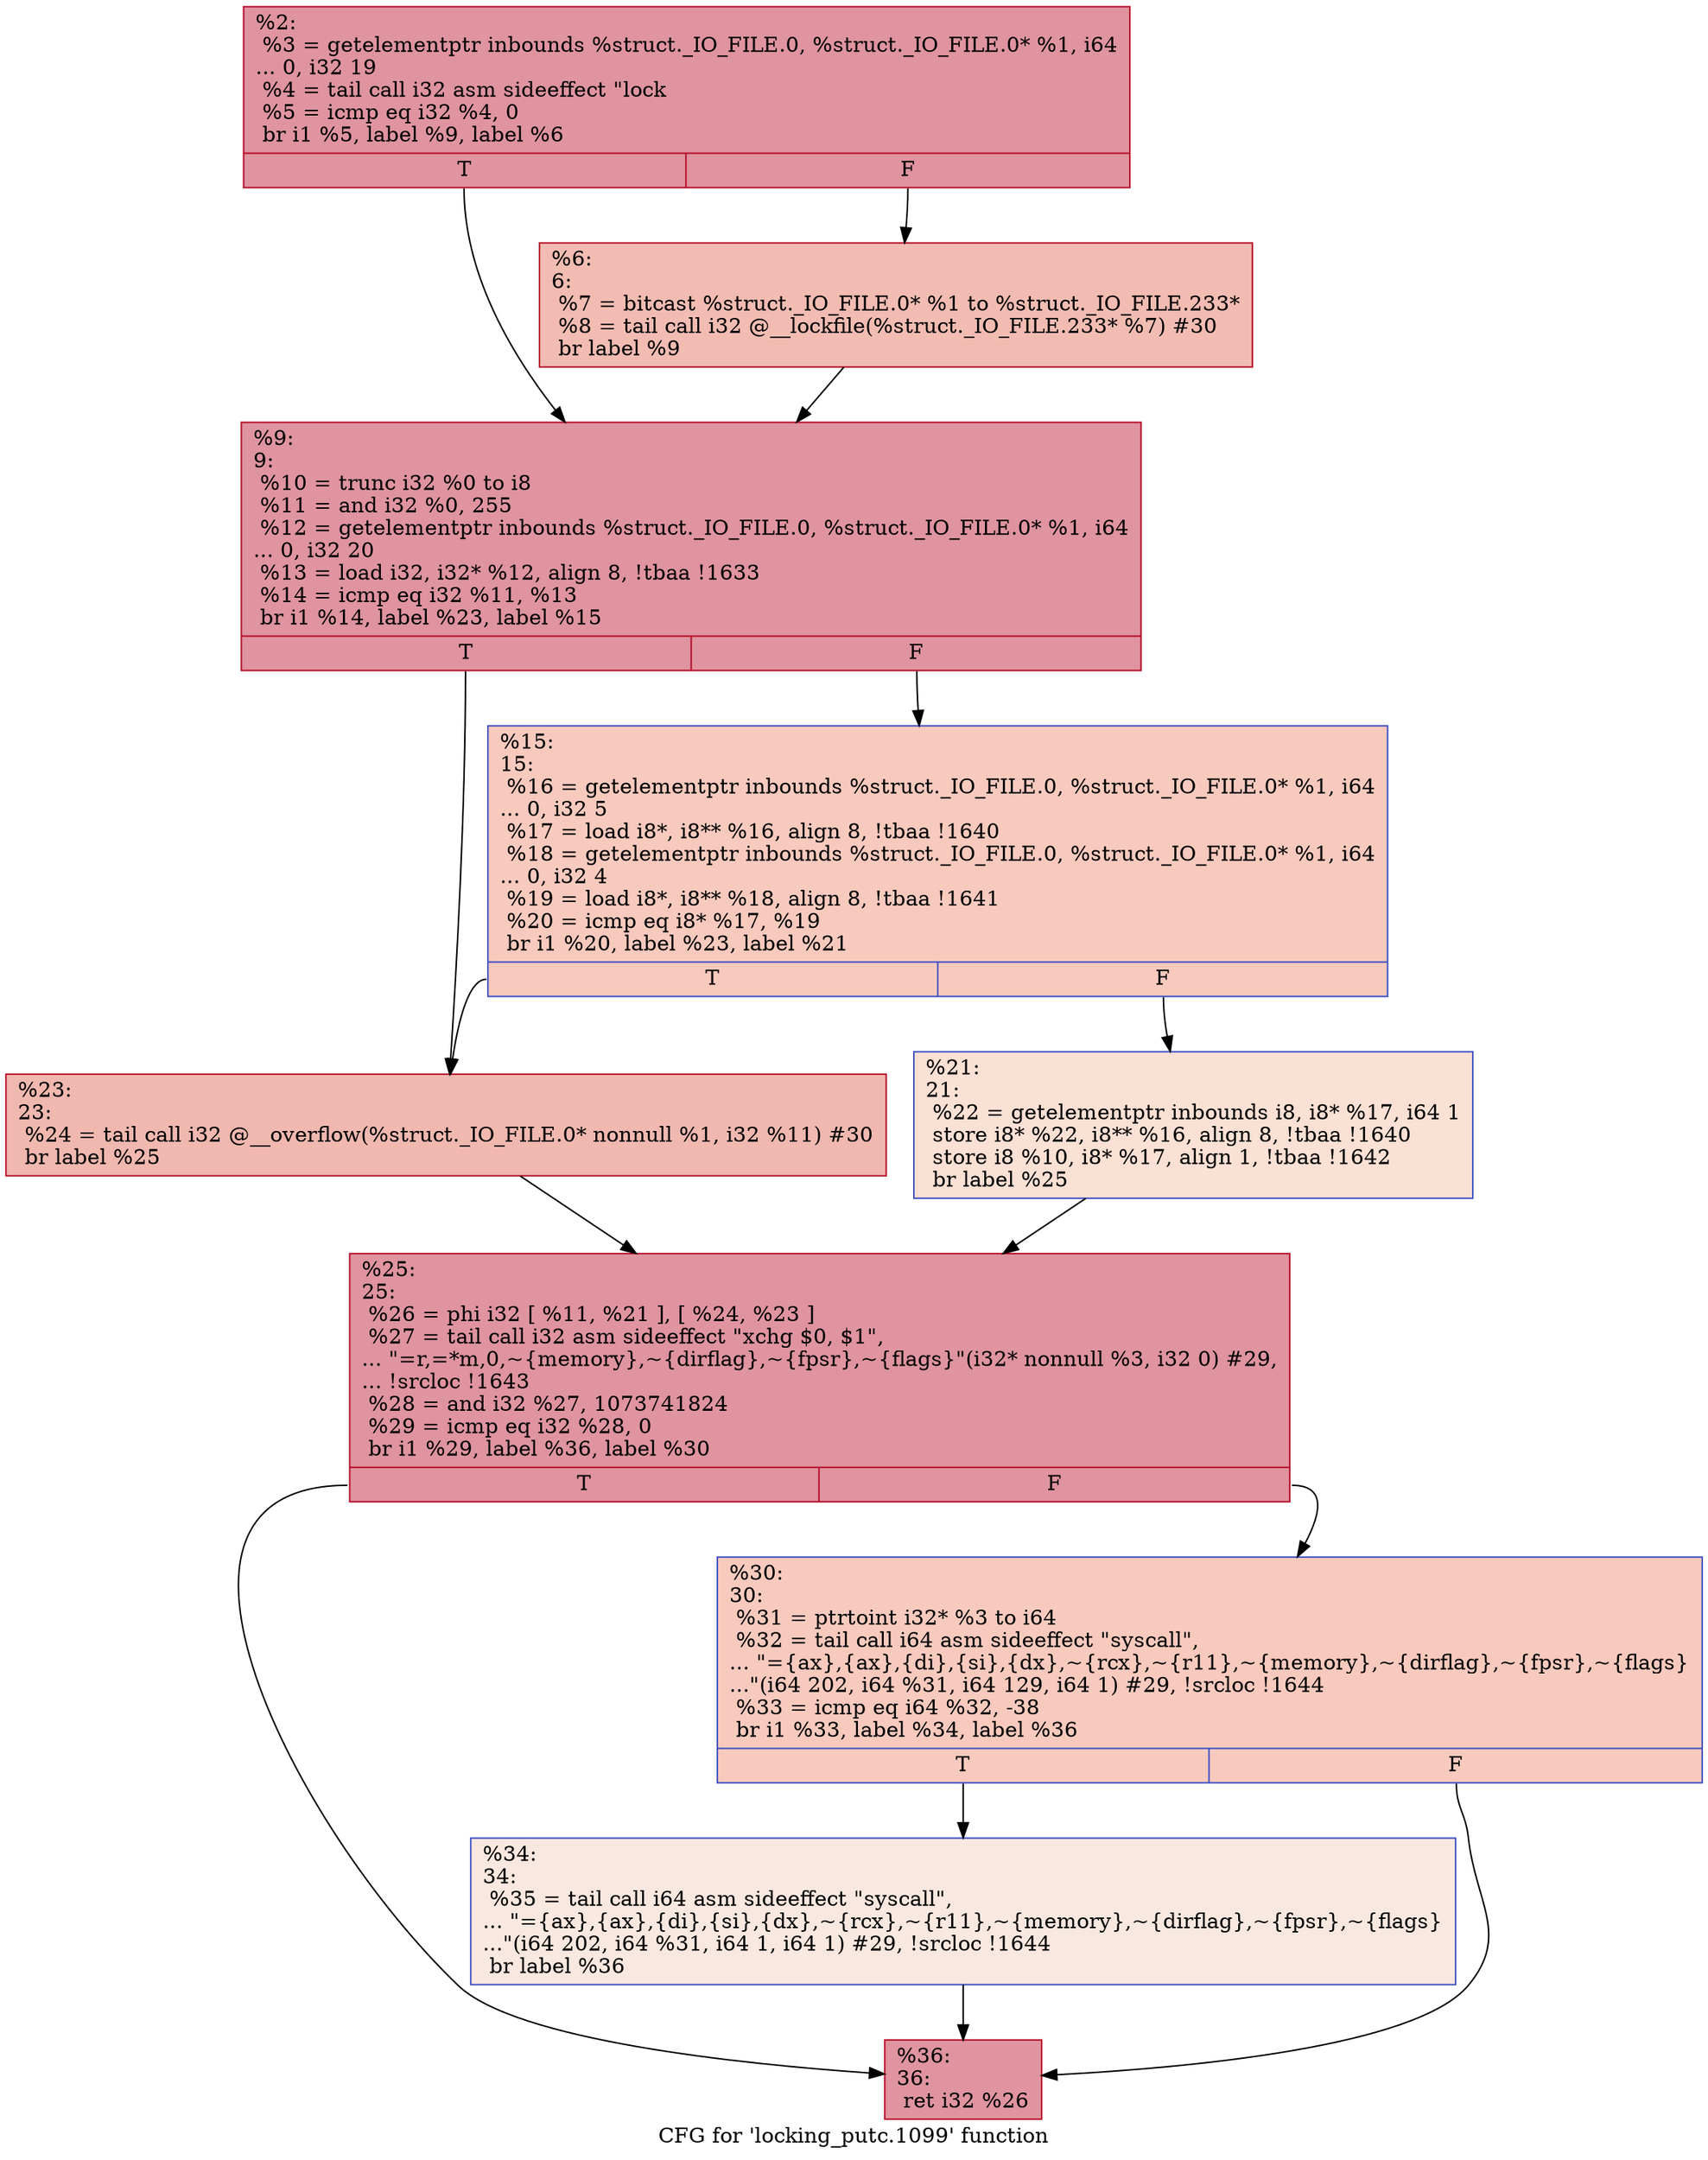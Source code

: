 digraph "CFG for 'locking_putc.1099' function" {
	label="CFG for 'locking_putc.1099' function";

	Node0x18b6190 [shape=record,color="#b70d28ff", style=filled, fillcolor="#b70d2870",label="{%2:\l  %3 = getelementptr inbounds %struct._IO_FILE.0, %struct._IO_FILE.0* %1, i64\l... 0, i32 19\l  %4 = tail call i32 asm sideeffect \"lock \l  %5 = icmp eq i32 %4, 0\l  br i1 %5, label %9, label %6\l|{<s0>T|<s1>F}}"];
	Node0x18b6190:s0 -> Node0x18b7af0;
	Node0x18b6190:s1 -> Node0x18b79e0;
	Node0x18b79e0 [shape=record,color="#b70d28ff", style=filled, fillcolor="#e1675170",label="{%6:\l6:                                                \l  %7 = bitcast %struct._IO_FILE.0* %1 to %struct._IO_FILE.233*\l  %8 = tail call i32 @__lockfile(%struct._IO_FILE.233* %7) #30\l  br label %9\l}"];
	Node0x18b79e0 -> Node0x18b7af0;
	Node0x18b7af0 [shape=record,color="#b70d28ff", style=filled, fillcolor="#b70d2870",label="{%9:\l9:                                                \l  %10 = trunc i32 %0 to i8\l  %11 = and i32 %0, 255\l  %12 = getelementptr inbounds %struct._IO_FILE.0, %struct._IO_FILE.0* %1, i64\l... 0, i32 20\l  %13 = load i32, i32* %12, align 8, !tbaa !1633\l  %14 = icmp eq i32 %11, %13\l  br i1 %14, label %23, label %15\l|{<s0>T|<s1>F}}"];
	Node0x18b7af0:s0 -> Node0x18b7be0;
	Node0x18b7af0:s1 -> Node0x18b7b40;
	Node0x18b7b40 [shape=record,color="#3d50c3ff", style=filled, fillcolor="#ef886b70",label="{%15:\l15:                                               \l  %16 = getelementptr inbounds %struct._IO_FILE.0, %struct._IO_FILE.0* %1, i64\l... 0, i32 5\l  %17 = load i8*, i8** %16, align 8, !tbaa !1640\l  %18 = getelementptr inbounds %struct._IO_FILE.0, %struct._IO_FILE.0* %1, i64\l... 0, i32 4\l  %19 = load i8*, i8** %18, align 8, !tbaa !1641\l  %20 = icmp eq i8* %17, %19\l  br i1 %20, label %23, label %21\l|{<s0>T|<s1>F}}"];
	Node0x18b7b40:s0 -> Node0x18b7be0;
	Node0x18b7b40:s1 -> Node0x18b7b90;
	Node0x18b7b90 [shape=record,color="#3d50c3ff", style=filled, fillcolor="#f7b99e70",label="{%21:\l21:                                               \l  %22 = getelementptr inbounds i8, i8* %17, i64 1\l  store i8* %22, i8** %16, align 8, !tbaa !1640\l  store i8 %10, i8* %17, align 1, !tbaa !1642\l  br label %25\l}"];
	Node0x18b7b90 -> Node0x18b7c30;
	Node0x18b7be0 [shape=record,color="#b70d28ff", style=filled, fillcolor="#dc5d4a70",label="{%23:\l23:                                               \l  %24 = tail call i32 @__overflow(%struct._IO_FILE.0* nonnull %1, i32 %11) #30\l  br label %25\l}"];
	Node0x18b7be0 -> Node0x18b7c30;
	Node0x18b7c30 [shape=record,color="#b70d28ff", style=filled, fillcolor="#b70d2870",label="{%25:\l25:                                               \l  %26 = phi i32 [ %11, %21 ], [ %24, %23 ]\l  %27 = tail call i32 asm sideeffect \"xchg $0, $1\",\l... \"=r,=*m,0,~\{memory\},~\{dirflag\},~\{fpsr\},~\{flags\}\"(i32* nonnull %3, i32 0) #29,\l... !srcloc !1643\l  %28 = and i32 %27, 1073741824\l  %29 = icmp eq i32 %28, 0\l  br i1 %29, label %36, label %30\l|{<s0>T|<s1>F}}"];
	Node0x18b7c30:s0 -> Node0x18b7d20;
	Node0x18b7c30:s1 -> Node0x18b7c80;
	Node0x18b7c80 [shape=record,color="#3d50c3ff", style=filled, fillcolor="#ef886b70",label="{%30:\l30:                                               \l  %31 = ptrtoint i32* %3 to i64\l  %32 = tail call i64 asm sideeffect \"syscall\",\l... \"=\{ax\},\{ax\},\{di\},\{si\},\{dx\},~\{rcx\},~\{r11\},~\{memory\},~\{dirflag\},~\{fpsr\},~\{flags\}\l...\"(i64 202, i64 %31, i64 129, i64 1) #29, !srcloc !1644\l  %33 = icmp eq i64 %32, -38\l  br i1 %33, label %34, label %36\l|{<s0>T|<s1>F}}"];
	Node0x18b7c80:s0 -> Node0x18b7cd0;
	Node0x18b7c80:s1 -> Node0x18b7d20;
	Node0x18b7cd0 [shape=record,color="#3d50c3ff", style=filled, fillcolor="#f1ccb870",label="{%34:\l34:                                               \l  %35 = tail call i64 asm sideeffect \"syscall\",\l... \"=\{ax\},\{ax\},\{di\},\{si\},\{dx\},~\{rcx\},~\{r11\},~\{memory\},~\{dirflag\},~\{fpsr\},~\{flags\}\l...\"(i64 202, i64 %31, i64 1, i64 1) #29, !srcloc !1644\l  br label %36\l}"];
	Node0x18b7cd0 -> Node0x18b7d20;
	Node0x18b7d20 [shape=record,color="#b70d28ff", style=filled, fillcolor="#b70d2870",label="{%36:\l36:                                               \l  ret i32 %26\l}"];
}
